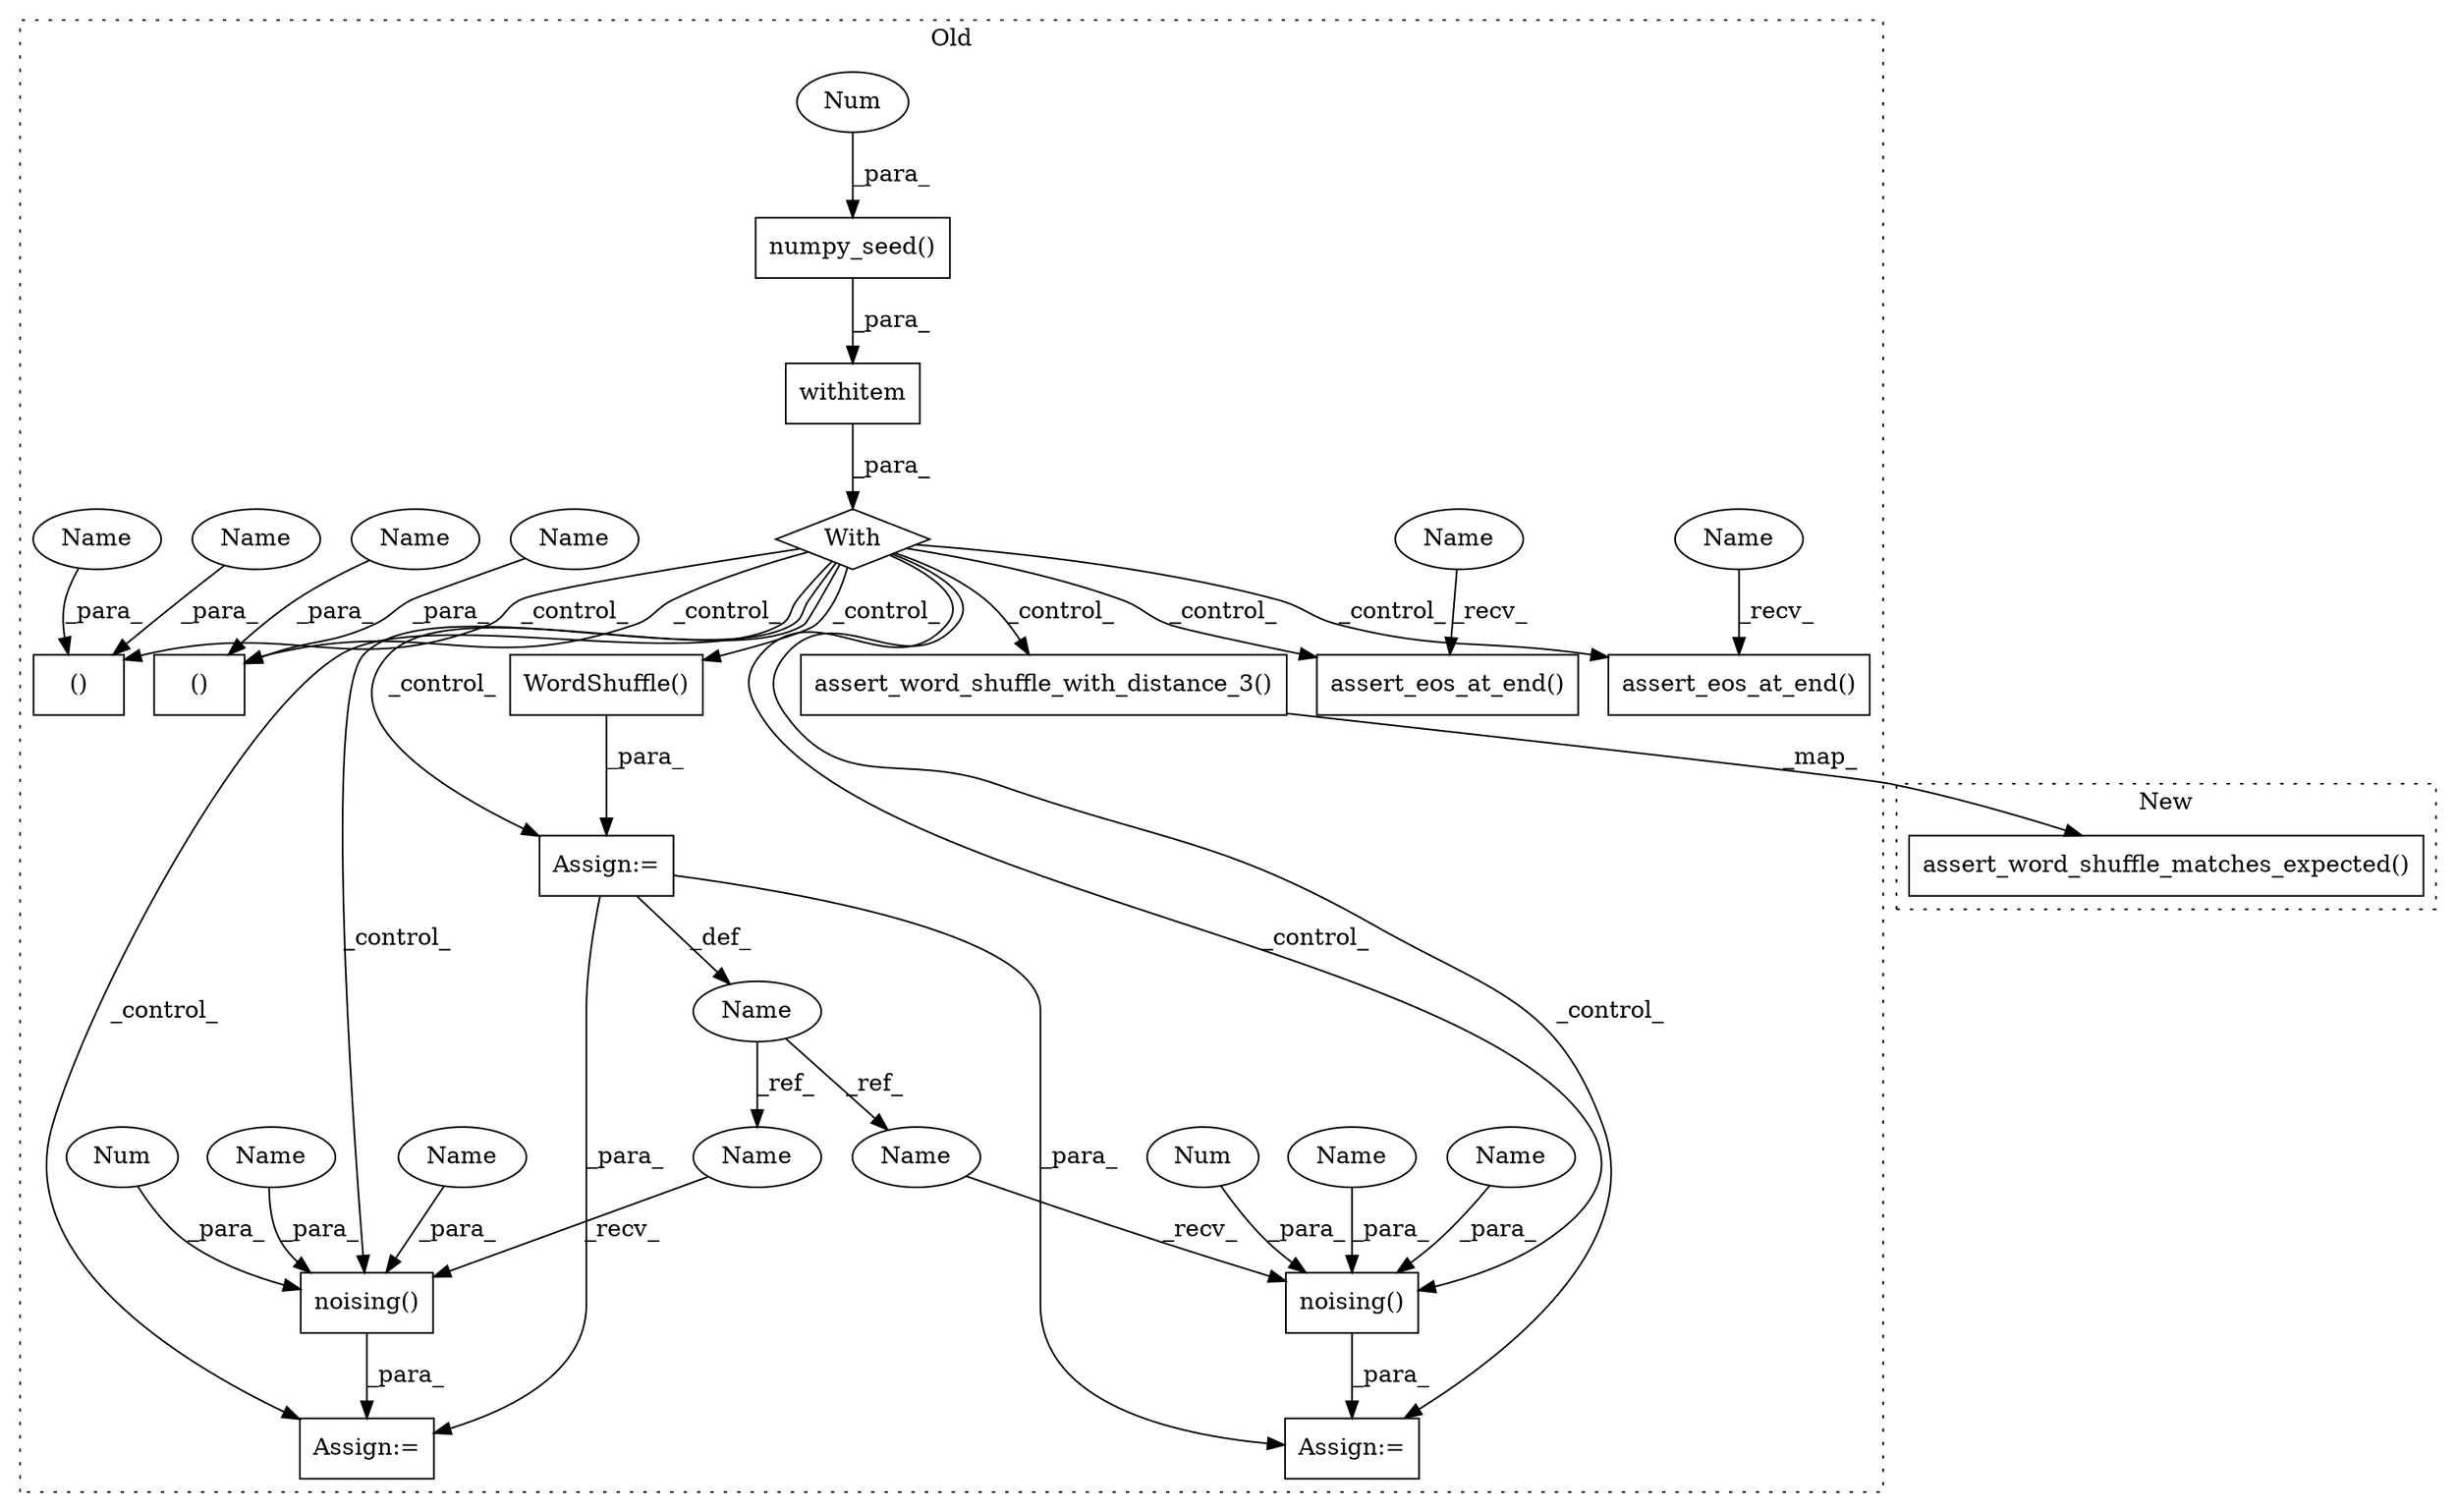 digraph G {
subgraph cluster0 {
1 [label="assert_word_shuffle_with_distance_3()" a="75" s="6761" l="126" shape="box"];
3 [label="withitem" a="49" s="6313" l="10" shape="box"];
4 [label="()" a="54" s="6702" l="10" shape="box"];
5 [label="WordShuffle()" a="75" s="6369,6394" l="20,1" shape="box"];
6 [label="()" a="54" s="6417" l="10" shape="box"];
7 [label="With" a="39" s="6308,6323" l="5,31" shape="diamond"];
8 [label="noising()" a="75" s="6430,6462" l="21,1" shape="box"];
9 [label="noising()" a="75" s="6715,6747" l="21,1" shape="box"];
10 [label="Name" a="87" s="6354" l="12" shape="ellipse"];
11 [label="numpy_seed()" a="75" s="6313,6339" l="22,1" shape="box"];
12 [label="Num" a="76" s="6461" l="1" shape="ellipse"];
13 [label="Num" a="76" s="6335" l="4" shape="ellipse"];
14 [label="Num" a="76" s="6746" l="1" shape="ellipse"];
15 [label="Assign:=" a="68" s="6702" l="13" shape="box"];
16 [label="Assign:=" a="68" s="6366" l="3" shape="box"];
17 [label="Assign:=" a="68" s="6417" l="13" shape="box"];
18 [label="assert_eos_at_end()" a="75" s="6900" l="67" shape="box"];
19 [label="assert_eos_at_end()" a="75" s="6613" l="67" shape="box"];
20 [label="Name" a="87" s="6430" l="12" shape="ellipse"];
21 [label="Name" a="87" s="6715" l="12" shape="ellipse"];
22 [label="Name" a="87" s="6419" l="8" shape="ellipse"];
23 [label="Name" a="87" s="6704" l="8" shape="ellipse"];
24 [label="Name" a="87" s="6739" l="5" shape="ellipse"];
25 [label="Name" a="87" s="6454" l="5" shape="ellipse"];
26 [label="Name" a="87" s="6694" l="8" shape="ellipse"];
27 [label="Name" a="87" s="6409" l="8" shape="ellipse"];
28 [label="Name" a="87" s="6613" l="4" shape="ellipse"];
29 [label="Name" a="87" s="6900" l="4" shape="ellipse"];
30 [label="Name" a="87" s="6451" l="1" shape="ellipse"];
31 [label="Name" a="87" s="6736" l="1" shape="ellipse"];
label = "Old";
style="dotted";
}
subgraph cluster1 {
2 [label="assert_word_shuffle_matches_expected()" a="75" s="6943" l="346" shape="box"];
label = "New";
style="dotted";
}
1 -> 2 [label="_map_"];
3 -> 7 [label="_para_"];
5 -> 16 [label="_para_"];
7 -> 18 [label="_control_"];
7 -> 8 [label="_control_"];
7 -> 19 [label="_control_"];
7 -> 4 [label="_control_"];
7 -> 9 [label="_control_"];
7 -> 15 [label="_control_"];
7 -> 16 [label="_control_"];
7 -> 6 [label="_control_"];
7 -> 5 [label="_control_"];
7 -> 17 [label="_control_"];
7 -> 1 [label="_control_"];
8 -> 17 [label="_para_"];
9 -> 15 [label="_para_"];
10 -> 20 [label="_ref_"];
10 -> 21 [label="_ref_"];
11 -> 3 [label="_para_"];
12 -> 8 [label="_para_"];
13 -> 11 [label="_para_"];
14 -> 9 [label="_para_"];
16 -> 15 [label="_para_"];
16 -> 10 [label="_def_"];
16 -> 17 [label="_para_"];
20 -> 8 [label="_recv_"];
21 -> 9 [label="_recv_"];
22 -> 6 [label="_para_"];
23 -> 4 [label="_para_"];
24 -> 9 [label="_para_"];
25 -> 8 [label="_para_"];
26 -> 4 [label="_para_"];
27 -> 6 [label="_para_"];
28 -> 19 [label="_recv_"];
29 -> 18 [label="_recv_"];
30 -> 8 [label="_para_"];
31 -> 9 [label="_para_"];
}